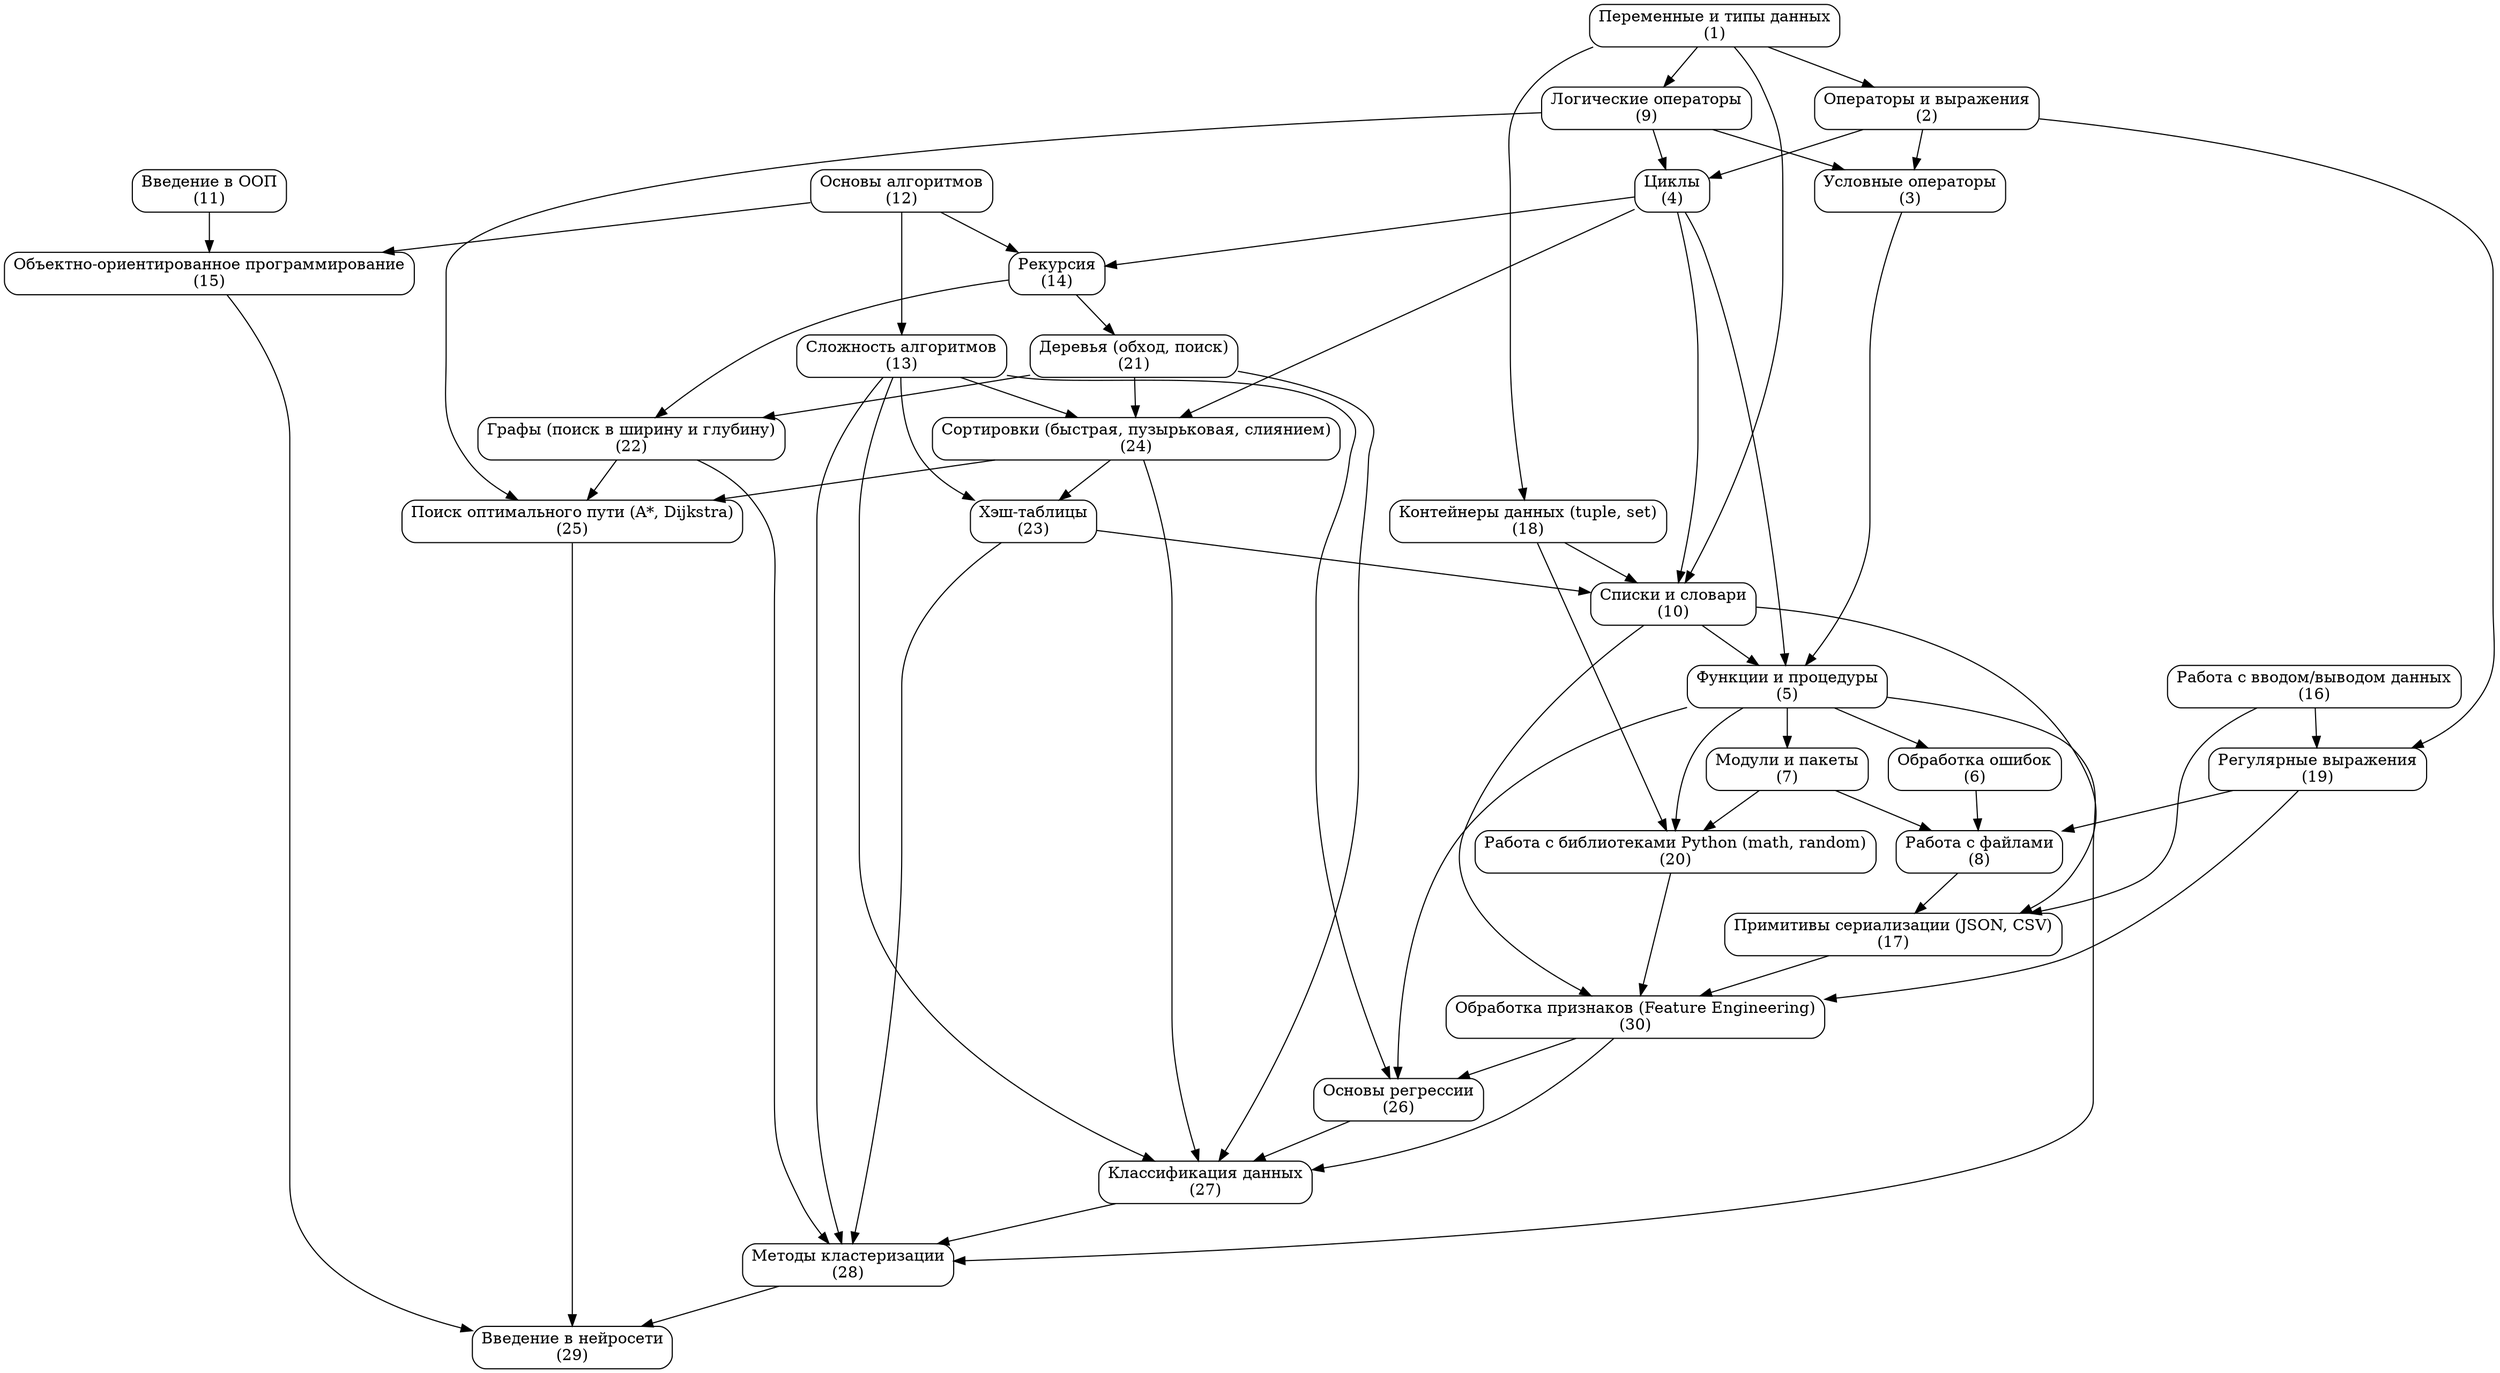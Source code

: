 digraph SkillsGraph {
    rankdir=TB;
    node [shape=box, style=rounded];

    11 [label="Введение в ООП\n(11)"];
    29 [label="Введение в нейросети\n(29)"];
    22 [label="Графы (поиск в ширину и глубину)\n(22)"];
    21 [label="Деревья (обход, поиск)\n(21)"];
    27 [label="Классификация данных\n(27)"];
    18 [label="Контейнеры данных (tuple, set)\n(18)"];
    9 [label="Логические операторы\n(9)"];
    28 [label="Методы кластеризации\n(28)"];
    7 [label="Модули и пакеты\n(7)"];
    6 [label="Обработка ошибок\n(6)"];
    30 [label="Обработка признаков (Feature Engineering)\n(30)"];
    15 [label="Объектно-ориентированное программирование\n(15)"];
    2 [label="Операторы и выражения\n(2)"];
    12 [label="Основы алгоритмов\n(12)"];
    26 [label="Основы регрессии\n(26)"];
    1 [label="Переменные и типы данных\n(1)"];
    25 [label="Поиск оптимального пути (A*, Dijkstra)\n(25)"];
    17 [label="Примитивы сериализации (JSON, CSV)\n(17)"];
    20 [label="Работа с библиотеками Python (math, random)\n(20)"];
    16 [label="Работа с вводом/выводом данных\n(16)"];
    8 [label="Работа с файлами\n(8)"];
    19 [label="Регулярные выражения\n(19)"];
    14 [label="Рекурсия\n(14)"];
    13 [label="Сложность алгоритмов\n(13)"];
    24 [label="Сортировки (быстрая, пузырьковая, слиянием)\n(24)"];
    10 [label="Списки и словари\n(10)"];
    3 [label="Условные операторы\n(3)"];
    5 [label="Функции и процедуры\n(5)"];
    23 [label="Хэш-таблицы\n(23)"];
    4 [label="Циклы\n(4)"];

    25 -> 29;
    28 -> 29;
    15 -> 29;
    21 -> 22;
    14 -> 22;
    14 -> 21;
    13 -> 27;
    21 -> 27;
    24 -> 27;
    26 -> 27;
    30 -> 27;
    1 -> 18;
    1 -> 9;
    5 -> 28;
    13 -> 28;
    22 -> 28;
    23 -> 28;
    27 -> 28;
    5 -> 7;
    5 -> 6;
    17 -> 30;
    10 -> 30;
    19 -> 30;
    20 -> 30;
    11 -> 15;
    12 -> 15;
    1 -> 2;
    5 -> 26;
    13 -> 26;
    30 -> 26;
    24 -> 25;
    9 -> 25;
    22 -> 25;
    16 -> 17;
    8 -> 17;
    10 -> 17;
    18 -> 20;
    5 -> 20;
    7 -> 20;
    19 -> 8;
    6 -> 8;
    7 -> 8;
    16 -> 19;
    2 -> 19;
    12 -> 14;
    4 -> 14;
    12 -> 13;
    13 -> 24;
    4 -> 24;
    21 -> 24;
    1 -> 10;
    18 -> 10;
    4 -> 10;
    23 -> 10;
    9 -> 3;
    2 -> 3;
    10 -> 5;
    3 -> 5;
    4 -> 5;
    24 -> 23;
    13 -> 23;
    9 -> 4;
    2 -> 4;
}
